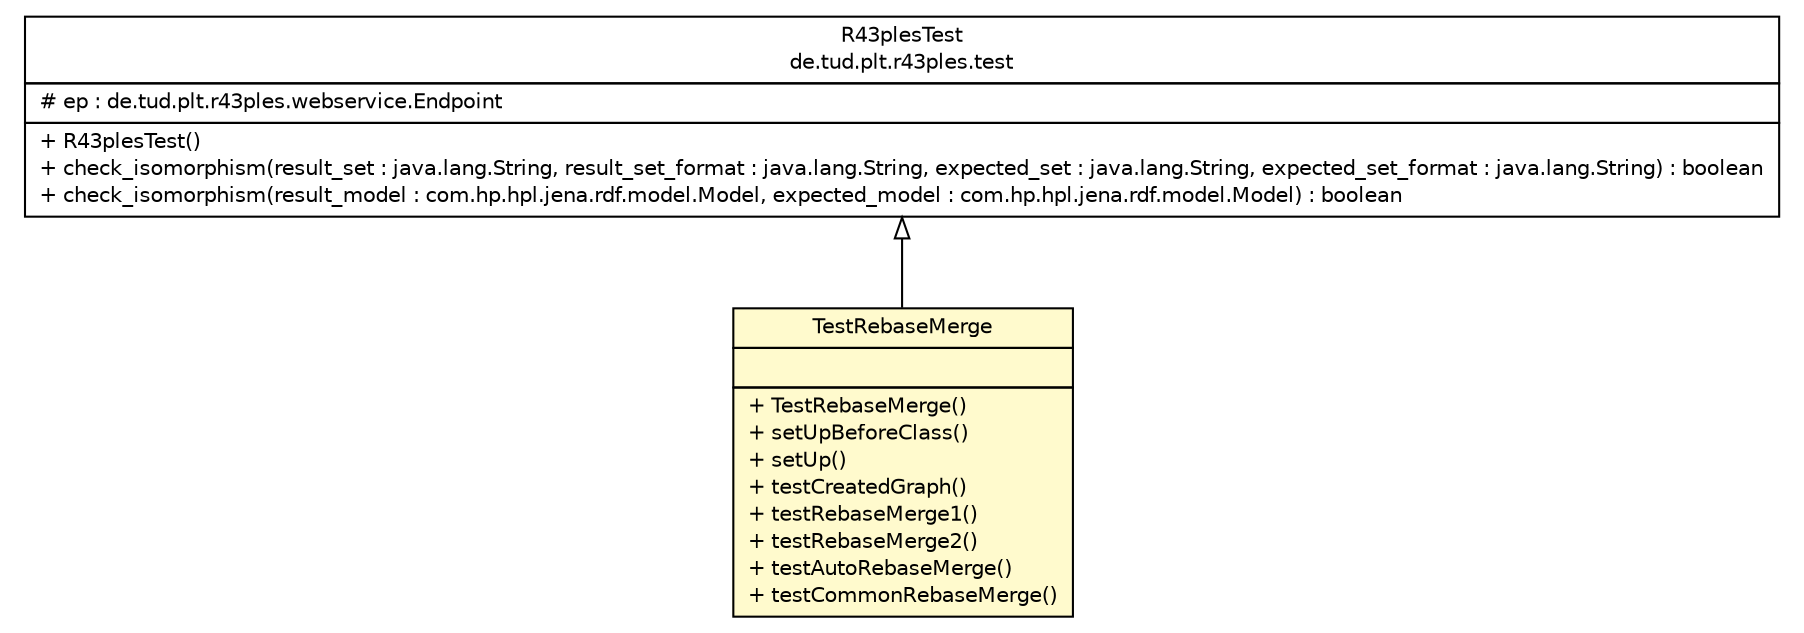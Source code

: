 #!/usr/local/bin/dot
#
# Class diagram 
# Generated by UMLGraph version R5_6-24-gf6e263 (http://www.umlgraph.org/)
#

digraph G {
	edge [fontname="Helvetica",fontsize=10,labelfontname="Helvetica",labelfontsize=10];
	node [fontname="Helvetica",fontsize=10,shape=plaintext];
	nodesep=0.25;
	ranksep=0.5;
	// de.tud.plt.r43ples.test.R43plesTest
	c291 [label=<<table title="de.tud.plt.r43ples.test.R43plesTest" border="0" cellborder="1" cellspacing="0" cellpadding="2" port="p" href="../R43plesTest.html">
		<tr><td><table border="0" cellspacing="0" cellpadding="1">
<tr><td align="center" balign="center"> R43plesTest </td></tr>
<tr><td align="center" balign="center"> de.tud.plt.r43ples.test </td></tr>
		</table></td></tr>
		<tr><td><table border="0" cellspacing="0" cellpadding="1">
<tr><td align="left" balign="left"> # ep : de.tud.plt.r43ples.webservice.Endpoint </td></tr>
		</table></td></tr>
		<tr><td><table border="0" cellspacing="0" cellpadding="1">
<tr><td align="left" balign="left"> + R43plesTest() </td></tr>
<tr><td align="left" balign="left"> + check_isomorphism(result_set : java.lang.String, result_set_format : java.lang.String, expected_set : java.lang.String, expected_set_format : java.lang.String) : boolean </td></tr>
<tr><td align="left" balign="left"> + check_isomorphism(result_model : com.hp.hpl.jena.rdf.model.Model, expected_model : com.hp.hpl.jena.rdf.model.Model) : boolean </td></tr>
		</table></td></tr>
		</table>>, URL="../R43plesTest.html", fontname="Helvetica", fontcolor="black", fontsize=10.0];
	// de.tud.plt.r43ples.test.merge.TestRebaseMerge
	c293 [label=<<table title="de.tud.plt.r43ples.test.merge.TestRebaseMerge" border="0" cellborder="1" cellspacing="0" cellpadding="2" port="p" bgcolor="lemonChiffon" href="./TestRebaseMerge.html">
		<tr><td><table border="0" cellspacing="0" cellpadding="1">
<tr><td align="center" balign="center"> TestRebaseMerge </td></tr>
		</table></td></tr>
		<tr><td><table border="0" cellspacing="0" cellpadding="1">
<tr><td align="left" balign="left">  </td></tr>
		</table></td></tr>
		<tr><td><table border="0" cellspacing="0" cellpadding="1">
<tr><td align="left" balign="left"> + TestRebaseMerge() </td></tr>
<tr><td align="left" balign="left"> + setUpBeforeClass() </td></tr>
<tr><td align="left" balign="left"> + setUp() </td></tr>
<tr><td align="left" balign="left"> + testCreatedGraph() </td></tr>
<tr><td align="left" balign="left"> + testRebaseMerge1() </td></tr>
<tr><td align="left" balign="left"> + testRebaseMerge2() </td></tr>
<tr><td align="left" balign="left"> + testAutoRebaseMerge() </td></tr>
<tr><td align="left" balign="left"> + testCommonRebaseMerge() </td></tr>
		</table></td></tr>
		</table>>, URL="./TestRebaseMerge.html", fontname="Helvetica", fontcolor="black", fontsize=10.0];
	//de.tud.plt.r43ples.test.merge.TestRebaseMerge extends de.tud.plt.r43ples.test.R43plesTest
	c291:p -> c293:p [dir=back,arrowtail=empty];
}

